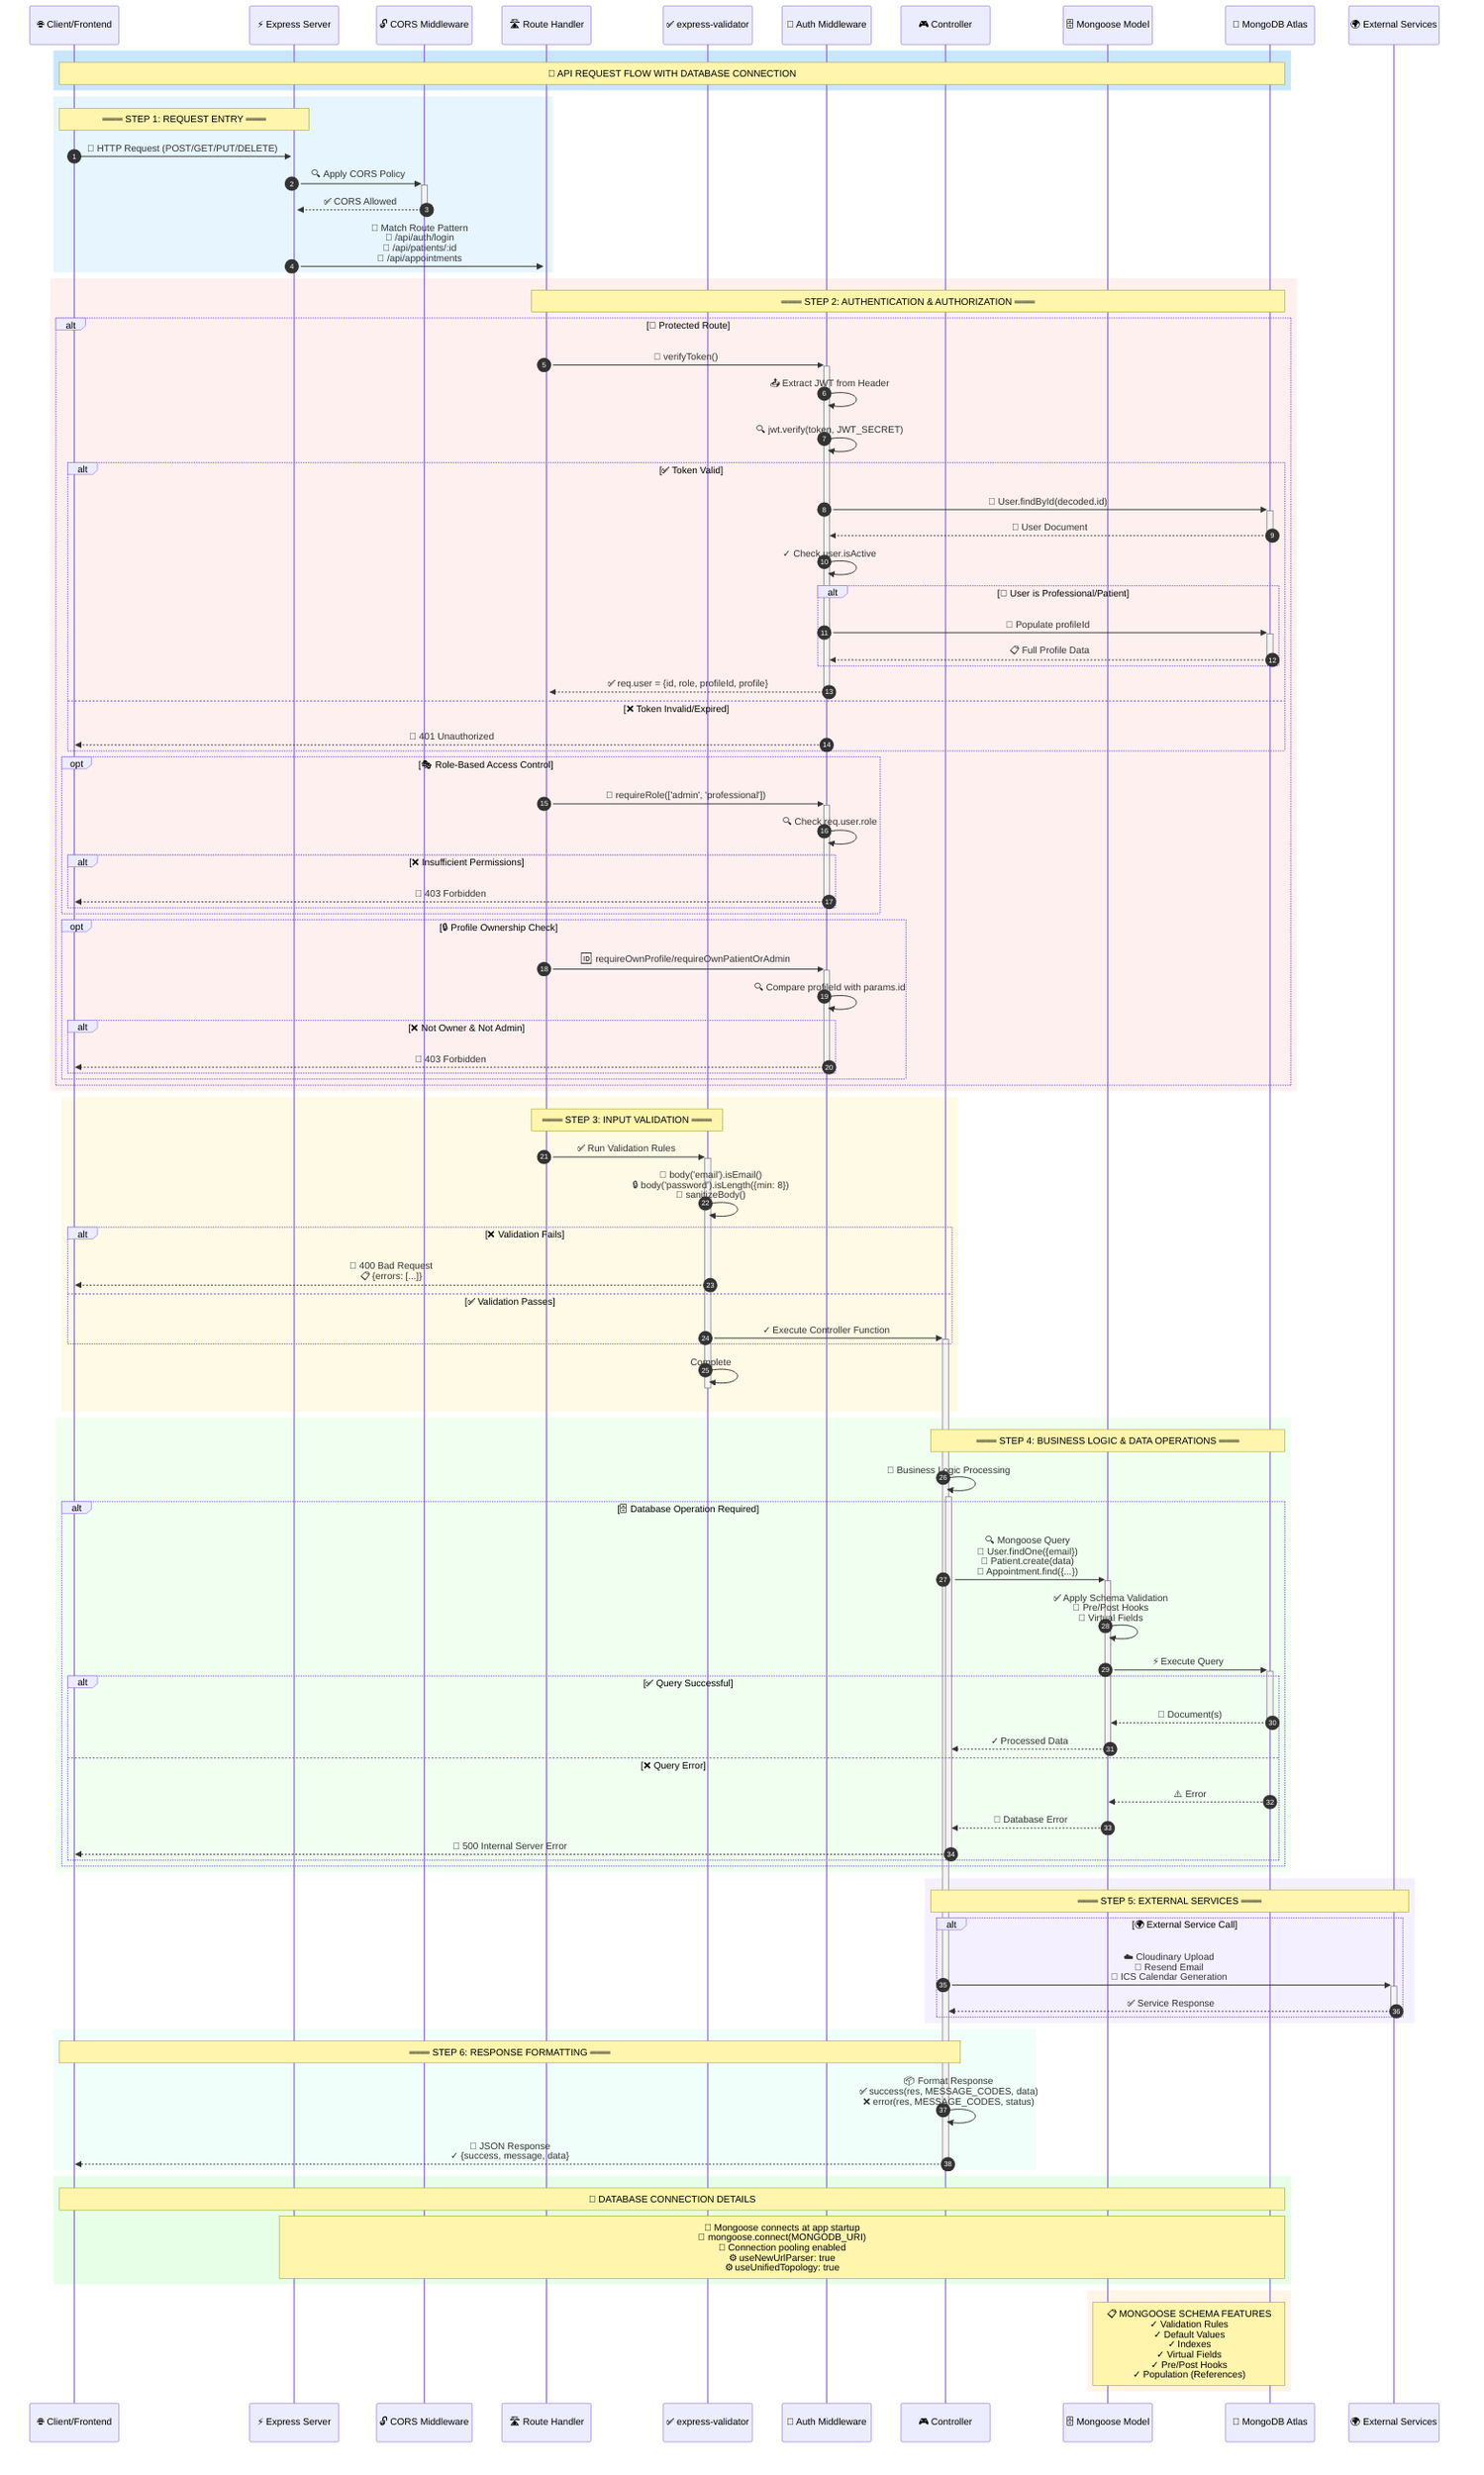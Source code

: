 sequenceDiagram
    autonumber
    participant Client as 🌐 Client/Frontend
    participant Express as ⚡ Express Server
    participant CORS as 🔓 CORS Middleware
    participant Route as 🛣️ Route Handler
    participant Validator as ✅ express-validator
    participant Auth as 🔐 Auth Middleware
    participant Controller as 🎮 Controller
    participant Model as 🗄️ Mongoose Model
    participant MongoDB as 🍃 MongoDB Atlas
    participant External as 🌍 External Services
    
    rect rgb(200, 230, 255)
    Note over Client,MongoDB: 🚀 API REQUEST FLOW WITH DATABASE CONNECTION
    end
    
    rect rgb(230, 245, 255)
    Note over Client,Express: ═══ STEP 1: REQUEST ENTRY ═══
    Client->>+Express: 📨 HTTP Request (POST/GET/PUT/DELETE)
    Express->>+CORS: 🔍 Apply CORS Policy
    CORS-->>-Express: ✅ CORS Allowed
    
    Express->>+Route: 🎯 Match Route Pattern<br/>📍 /api/auth/login<br/>📍 /api/patients/:id<br/>📍 /api/appointments
    end
    
    rect rgb(255, 240, 240)
    Note over Route,MongoDB: ═══ STEP 2: AUTHENTICATION & AUTHORIZATION ═══
    alt 🔐 Protected Route
        Route->>+Auth: 🔑 verifyToken()
        Auth->>Auth: 📤 Extract JWT from Header
        Auth->>Auth: 🔍 jwt.verify(token, JWT_SECRET)
        
        alt ✅ Token Valid
            Auth->>+MongoDB: 🔎 User.findById(decoded.id)
            MongoDB-->>-Auth: 📄 User Document
            Auth->>Auth: ✓ Check user.isActive
            
            alt 👤 User is Professional/Patient
                Auth->>+MongoDB: 🔗 Populate profileId
                MongoDB-->>-Auth: 📋 Full Profile Data
            end
            
            Auth-->>-Route: ✅ req.user = {id, role, profileId, profile}
        else ❌ Token Invalid/Expired
            Auth-->>Client: 🚫 401 Unauthorized
        end
        
        opt 🎭 Role-Based Access Control
            Route->>+Auth: 👮 requireRole(['admin', 'professional'])
            Auth->>Auth: 🔍 Check req.user.role
            alt ❌ Insufficient Permissions
                Auth-->>-Client: 🚫 403 Forbidden
            end
        end
        
        opt 🔒 Profile Ownership Check
            Route->>+Auth: 🆔 requireOwnProfile/requireOwnPatientOrAdmin
            Auth->>Auth: 🔍 Compare profileId with params.id
            alt ❌ Not Owner & Not Admin
                Auth-->>-Client: 🚫 403 Forbidden
            end
        end
    end
    end
    
    rect rgb(255, 250, 230)
    Note over Route,Validator: ═══ STEP 3: INPUT VALIDATION ═══
    Route->>+Validator: ✅ Run Validation Rules
    Validator->>Validator: 📧 body('email').isEmail()<br/>🔒 body('password').isLength({min: 8})<br/>🧹 sanitizeBody()
    
    alt ❌ Validation Fails
        Validator-->>Client: 🚫 400 Bad Request<br/>📋 {errors: [...]}
    else ✅ Validation Passes
        Validator->>+Controller: ✓ Execute Controller Function
    end
    Validator->>-Validator: Complete
    end
    
    rect rgb(240, 255, 240)
    Note over Controller,MongoDB: ═══ STEP 4: BUSINESS LOGIC & DATA OPERATIONS ═══
    Controller->>+Controller: 🎯 Business Logic Processing
    
    alt 🗄️ Database Operation Required
        Controller->>+Model: 🔍 Mongoose Query<br/>📌 User.findOne({email})<br/>📌 Patient.create(data)<br/>📌 Appointment.find({...})
        Model->>Model: ✅ Apply Schema Validation<br/>🔄 Pre/Post Hooks<br/>🔗 Virtual Fields
        Model->>+MongoDB: ⚡ Execute Query
        
        alt ✅ Query Successful
            MongoDB-->>-Model: 📄 Document(s)
            Model-->>-Controller: ✓ Processed Data
        else ❌ Query Error
            MongoDB-->>Model: ⚠️ Error
            Model-->>Controller: 🚨 Database Error
            Controller-->>-Client: 🚫 500 Internal Server Error
        end
    end
    end
    
    rect rgb(245, 240, 255)
    Note over Controller,External: ═══ STEP 5: EXTERNAL SERVICES ═══
    alt 🌍 External Service Call
        Controller->>+External: ☁️ Cloudinary Upload<br/>📧 Resend Email<br/>📆 ICS Calendar Generation
        External-->>-Controller: ✅ Service Response
    end
    end
    
    rect rgb(240, 255, 250)
    Note over Controller,Client: ═══ STEP 6: RESPONSE FORMATTING ═══
    Controller->>Controller: 📦 Format Response<br/>✅ success(res, MESSAGE_CODES, data)<br/>❌ error(res, MESSAGE_CODES, status)
    Controller-->>-Client: 📨 JSON Response<br/>✓ {success, message, data}
    end
    
    rect rgb(230, 255, 230)
    Note over Client,MongoDB: 🔌 DATABASE CONNECTION DETAILS
    Note over Express,MongoDB: 🍃 Mongoose connects at app startup<br/>📡 mongoose.connect(MONGODB_URI)<br/>🔄 Connection pooling enabled<br/>⚙️ useNewUrlParser: true<br/>⚙️ useUnifiedTopology: true
    end
    
    rect rgb(255, 245, 230)
    Note over Model,MongoDB: 📋 MONGOOSE SCHEMA FEATURES<br/>✓ Validation Rules<br/>✓ Default Values<br/>✓ Indexes<br/>✓ Virtual Fields<br/>✓ Pre/Post Hooks<br/>✓ Population (References)
    end